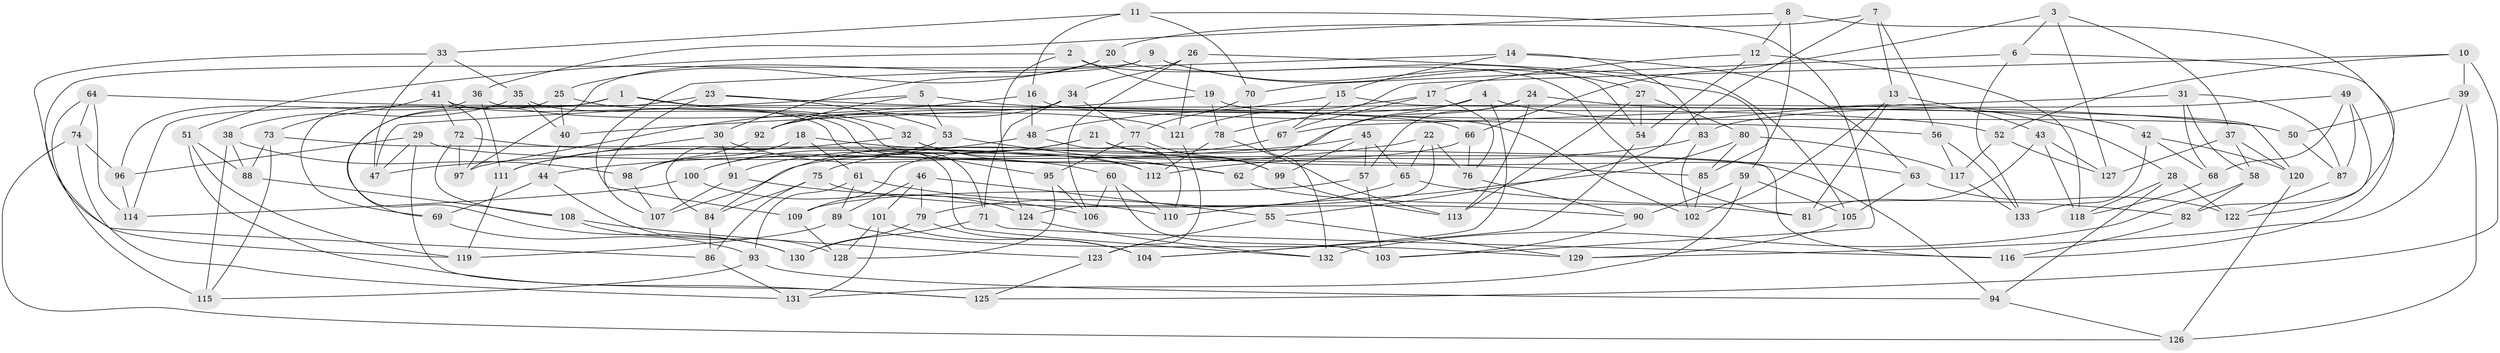 // coarse degree distribution, {4: 0.6075949367088608, 5: 0.10126582278481013, 3: 0.08860759493670886, 7: 0.05063291139240506, 8: 0.08860759493670886, 11: 0.012658227848101266, 10: 0.0379746835443038, 6: 0.012658227848101266}
// Generated by graph-tools (version 1.1) at 2025/01/03/04/25 22:01:23]
// undirected, 133 vertices, 266 edges
graph export_dot {
graph [start="1"]
  node [color=gray90,style=filled];
  1;
  2;
  3;
  4;
  5;
  6;
  7;
  8;
  9;
  10;
  11;
  12;
  13;
  14;
  15;
  16;
  17;
  18;
  19;
  20;
  21;
  22;
  23;
  24;
  25;
  26;
  27;
  28;
  29;
  30;
  31;
  32;
  33;
  34;
  35;
  36;
  37;
  38;
  39;
  40;
  41;
  42;
  43;
  44;
  45;
  46;
  47;
  48;
  49;
  50;
  51;
  52;
  53;
  54;
  55;
  56;
  57;
  58;
  59;
  60;
  61;
  62;
  63;
  64;
  65;
  66;
  67;
  68;
  69;
  70;
  71;
  72;
  73;
  74;
  75;
  76;
  77;
  78;
  79;
  80;
  81;
  82;
  83;
  84;
  85;
  86;
  87;
  88;
  89;
  90;
  91;
  92;
  93;
  94;
  95;
  96;
  97;
  98;
  99;
  100;
  101;
  102;
  103;
  104;
  105;
  106;
  107;
  108;
  109;
  110;
  111;
  112;
  113;
  114;
  115;
  116;
  117;
  118;
  119;
  120;
  121;
  122;
  123;
  124;
  125;
  126;
  127;
  128;
  129;
  130;
  131;
  132;
  133;
  1 -- 32;
  1 -- 130;
  1 -- 114;
  1 -- 102;
  2 -- 19;
  2 -- 81;
  2 -- 124;
  2 -- 51;
  3 -- 6;
  3 -- 66;
  3 -- 127;
  3 -- 37;
  4 -- 28;
  4 -- 62;
  4 -- 104;
  4 -- 92;
  5 -- 53;
  5 -- 52;
  5 -- 92;
  5 -- 47;
  6 -- 70;
  6 -- 116;
  6 -- 133;
  7 -- 20;
  7 -- 13;
  7 -- 56;
  7 -- 55;
  8 -- 82;
  8 -- 36;
  8 -- 85;
  8 -- 12;
  9 -- 119;
  9 -- 27;
  9 -- 97;
  9 -- 59;
  10 -- 39;
  10 -- 52;
  10 -- 78;
  10 -- 125;
  11 -- 70;
  11 -- 33;
  11 -- 16;
  11 -- 103;
  12 -- 118;
  12 -- 54;
  12 -- 17;
  13 -- 102;
  13 -- 43;
  13 -- 81;
  14 -- 109;
  14 -- 83;
  14 -- 15;
  14 -- 63;
  15 -- 67;
  15 -- 48;
  15 -- 120;
  16 -- 56;
  16 -- 97;
  16 -- 48;
  17 -- 121;
  17 -- 67;
  17 -- 76;
  18 -- 85;
  18 -- 61;
  18 -- 98;
  18 -- 84;
  19 -- 78;
  19 -- 50;
  19 -- 40;
  20 -- 25;
  20 -- 54;
  20 -- 30;
  21 -- 91;
  21 -- 99;
  21 -- 84;
  21 -- 63;
  22 -- 76;
  22 -- 44;
  22 -- 124;
  22 -- 65;
  23 -- 107;
  23 -- 50;
  23 -- 53;
  23 -- 69;
  24 -- 42;
  24 -- 113;
  24 -- 57;
  24 -- 109;
  25 -- 40;
  25 -- 95;
  25 -- 69;
  26 -- 121;
  26 -- 34;
  26 -- 106;
  26 -- 105;
  27 -- 80;
  27 -- 54;
  27 -- 113;
  28 -- 94;
  28 -- 118;
  28 -- 122;
  29 -- 94;
  29 -- 96;
  29 -- 47;
  29 -- 125;
  30 -- 91;
  30 -- 60;
  30 -- 111;
  31 -- 58;
  31 -- 68;
  31 -- 87;
  31 -- 67;
  32 -- 111;
  32 -- 112;
  32 -- 62;
  33 -- 47;
  33 -- 35;
  33 -- 86;
  34 -- 71;
  34 -- 77;
  34 -- 92;
  35 -- 71;
  35 -- 40;
  35 -- 38;
  36 -- 96;
  36 -- 111;
  36 -- 121;
  37 -- 58;
  37 -- 120;
  37 -- 127;
  38 -- 88;
  38 -- 98;
  38 -- 115;
  39 -- 126;
  39 -- 50;
  39 -- 129;
  40 -- 44;
  41 -- 97;
  41 -- 132;
  41 -- 73;
  41 -- 72;
  42 -- 120;
  42 -- 133;
  42 -- 68;
  43 -- 81;
  43 -- 118;
  43 -- 127;
  44 -- 69;
  44 -- 128;
  45 -- 99;
  45 -- 47;
  45 -- 65;
  45 -- 57;
  46 -- 79;
  46 -- 101;
  46 -- 89;
  46 -- 55;
  48 -- 110;
  48 -- 100;
  49 -- 122;
  49 -- 87;
  49 -- 68;
  49 -- 83;
  50 -- 87;
  51 -- 125;
  51 -- 88;
  51 -- 119;
  52 -- 127;
  52 -- 117;
  53 -- 62;
  53 -- 100;
  54 -- 104;
  55 -- 123;
  55 -- 129;
  56 -- 117;
  56 -- 133;
  57 -- 109;
  57 -- 103;
  58 -- 132;
  58 -- 82;
  59 -- 105;
  59 -- 90;
  59 -- 131;
  60 -- 106;
  60 -- 110;
  60 -- 103;
  61 -- 110;
  61 -- 89;
  61 -- 93;
  62 -- 81;
  63 -- 122;
  63 -- 105;
  64 -- 66;
  64 -- 115;
  64 -- 114;
  64 -- 74;
  65 -- 79;
  65 -- 82;
  66 -- 107;
  66 -- 76;
  67 -- 75;
  68 -- 118;
  69 -- 93;
  70 -- 77;
  70 -- 132;
  71 -- 130;
  71 -- 116;
  72 -- 108;
  72 -- 112;
  72 -- 97;
  73 -- 88;
  73 -- 115;
  73 -- 116;
  74 -- 96;
  74 -- 126;
  74 -- 131;
  75 -- 84;
  75 -- 86;
  75 -- 90;
  76 -- 90;
  77 -- 95;
  77 -- 99;
  78 -- 112;
  78 -- 113;
  79 -- 130;
  79 -- 104;
  80 -- 117;
  80 -- 110;
  80 -- 85;
  82 -- 116;
  83 -- 102;
  83 -- 112;
  84 -- 86;
  85 -- 102;
  86 -- 131;
  87 -- 122;
  88 -- 108;
  89 -- 119;
  89 -- 129;
  90 -- 103;
  91 -- 107;
  91 -- 106;
  92 -- 98;
  93 -- 94;
  93 -- 115;
  94 -- 126;
  95 -- 128;
  95 -- 106;
  96 -- 114;
  98 -- 107;
  99 -- 113;
  100 -- 114;
  100 -- 124;
  101 -- 128;
  101 -- 104;
  101 -- 131;
  105 -- 129;
  108 -- 130;
  108 -- 123;
  109 -- 128;
  111 -- 119;
  117 -- 133;
  120 -- 126;
  121 -- 123;
  123 -- 125;
  124 -- 132;
}
